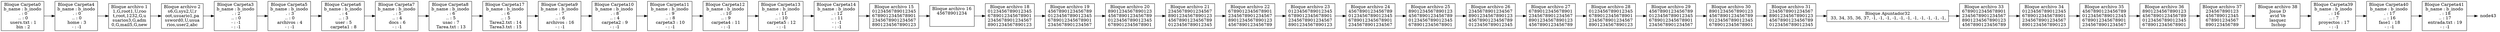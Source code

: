 strict digraph G {
        node [shape=plaintext]
		rankdir=LR;
		node1[shape=record label="Bloque Carpeta0\nb_name : b_inodo\n . : 0\n .. : 0\n users.txt : 1\n bin : 2\n"];
				node1 -> node2;
node2[shape=record label="Bloque Carpeta4\nb_name : b_inodo\n . : 0\n .. : 0\n home : 3\n - : -1\n"];
				node2 -> node3;
node3[shape=record label="Bloque archivo 1\n1,G,root
1,U,roo\nt,root,123
2,G,u\nsuarios
3,G,adm
\n0,G,mail
5,G,new"];
					node3 -> node4;
node4[shape=record label="Bloque archivo 2\ns
6,G,sys
2,U,r\noot,usuario1,pa\nssword
0,U,usua\nrios,user2,abc
"];
					node4 -> node5;
node5[shape=record label="Bloque Carpeta3\nb_name : b_inodo\n . : 2\n .. : 0\n - : -1\n - : -1\n"];
				node5 -> node6;
node6[shape=record label="Bloque Carpeta5\nb_name : b_inodo\n . : 3\n .. : 0\n archivos : 4\n - : -1\n"];
				node6 -> node7;
node7[shape=record label="Bloque Carpeta6\nb_name : b_inodo\n . : 4\n .. : 3\n user : 5\n carpeta1 : 8\n"];
				node7 -> node8;
node8[shape=record label="Bloque Carpeta7\nb_name : b_inodo\n . : 5\n .. : 4\n docs : 6\n - : -1\n"];
				node8 -> node9;
node9[shape=record label="Bloque Carpeta8\nb_name : b_inodo\n . : 6\n .. : 5\n usac : 7\n Tarea.txt : 13\n"];
				node9 -> node10;
node10[shape=record label="Bloque Carpeta17\nb_name : b_inodo\n . : 6\n .. : 5\n Tarea2.txt : 14\n Tarea3.txt : 15\n"];
				node10 -> node11;
node11[shape=record label="Bloque Carpeta9\nb_name : b_inodo\n . : 7\n .. : 6\n archivos : 16\n - : -1\n"];
				node11 -> node12;
node12[shape=record label="Bloque Carpeta10\nb_name : b_inodo\n . : 8\n .. : 4\n carpeta2 : 9\n - : -1\n"];
				node12 -> node13;
node13[shape=record label="Bloque Carpeta11\nb_name : b_inodo\n . : 9\n .. : 8\n carpeta3 : 10\n - : -1\n"];
				node13 -> node14;
node14[shape=record label="Bloque Carpeta12\nb_name : b_inodo\n . : 10\n .. : 9\n carpeta4 : 11\n - : -1\n"];
				node14 -> node15;
node15[shape=record label="Bloque Carpeta13\nb_name : b_inodo\n . : 11\n .. : 10\n carpeta5 : 12\n - : -1\n"];
				node15 -> node16;
node16[shape=record label="Bloque Carpeta14\nb_name : b_inodo\n . : 12\n .. : 11\n - : -1\n - : -1\n"];
				node16 -> node17;
node17[shape=record label="Bloque archivo 15\n0123456789012345\n6789012345678901\n2345678901234567\n8901234567890123"];
					node17 -> node18;
node18[shape=record label="Bloque archivo 16\n45678901234\n\n\n"];
					node18 -> node19;
node19[shape=record label="Bloque archivo 18\n0123456789012345\n6789012345678901\n2345678901234567\n8901234567890123"];
					node19 -> node20;
node20[shape=record label="Bloque archivo 19\n4567890123456789\n0123456789012345\n6789012345678901\n2345678901234567"];
					node20 -> node21;
node21[shape=record label="Bloque archivo 20\n8901234567890123\n4567890123456789\n0123456789012345\n6789012345678901"];
					node21 -> node22;
node22[shape=record label="Bloque archivo 21\n2345678901234567\n8901234567890123\n4567890123456789\n0123456789012345"];
					node22 -> node23;
node23[shape=record label="Bloque archivo 22\n6789012345678901\n2345678901234567\n8901234567890123\n4567890123456789"];
					node23 -> node24;
node24[shape=record label="Bloque archivo 23\n0123456789012345\n6789012345678901\n2345678901234567\n8901234567890123"];
					node24 -> node25;
node25[shape=record label="Bloque archivo 24\n4567890123456789\n0123456789012345\n6789012345678901\n2345678901234567"];
					node25 -> node26;
node26[shape=record label="Bloque archivo 25\n8901234567890123\n4567890123456789\n0123456789012345\n6789012345678901"];
					node26 -> node27;
node27[shape=record label="Bloque archivo 26\n2345678901234567\n8901234567890123\n4567890123456789\n0123456789012345"];
					node27 -> node28;
node28[shape=record label="Bloque archivo 27\n6789012345678901\n2345678901234567\n8901234567890123\n4567890123456789"];
					node28 -> node29;
node29[shape=record label="Bloque archivo 28\n0123456789012345\n6789012345678901\n2345678901234567\n8901234567890123"];
					node29 -> node30;
node30[shape=record label="Bloque archivo 29\n4567890123456789\n0123456789012345\n6789012345678901\n2345678901234567"];
					node30 -> node31;
node31[shape=record label="Bloque archivo 30\n8901234567890123\n4567890123456789\n0123456789012345\n6789012345678901"];
					node31 -> node32;
node32[shape=record label="Bloque archivo 31\n2345678901234567\n8901234567890123\n4567890123456789\n0123456789012345"];
					node32 -> node33;
node33[shape=record label="Bloque Apuntador32\n
 33, 34, 35, 36, 37, -1,
 -1, -1, -1, -1, -1, -1,
 -1, -1, -1, -1,"];
			node33 -> node34;
node34[shape=record label="Bloque archivo 33\n6789012345678901\n2345678901234567\n8901234567890123\n4567890123456789"];
					node34 -> node35;
node35[shape=record label="Bloque archivo 34\n0123456789012345\n6789012345678901\n2345678901234567\n8901234567890123"];
					node35 -> node36;
node36[shape=record label="Bloque archivo 35\n4567890123456789\n0123456789012345\n6789012345678901\n2345678901234567"];
					node36 -> node37;
node37[shape=record label="Bloque archivo 36\n8901234567890123\n4567890123456789\n0123456789012345\n6789012345678901"];
					node37 -> node38;
node38[shape=record label="Bloque archivo 37\n234567890123\n456789012345\n678901234567\n890123456789"];
					node38 -> node39;
node39[shape=record label="Bloque archivo 38\nJosue D\navid Ve\nlasquez\n Ixchop"];
					node39 -> node40;
node40[shape=record label="Bloque Carpeta39\nb_name : b_inodo\n . : 16\n .. : 7\n proyectos : 17\n - : -1\n"];
				node40 -> node41;
node41[shape=record label="Bloque Carpeta40\nb_name : b_inodo\n . : 17\n .. : 16\n fase1 : 18\n - : -1\n"];
				node41 -> node42;
node42[shape=record label="Bloque Carpeta41\nb_name : b_inodo\n . : 18\n .. : 17\n entrada.txt : 19\n - : -1\n"];
				node42 -> node43;
}